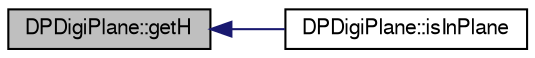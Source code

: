 digraph "DPDigiPlane::getH"
{
  bgcolor="transparent";
  edge [fontname="FreeSans",fontsize="10",labelfontname="FreeSans",labelfontsize="10"];
  node [fontname="FreeSans",fontsize="10",shape=record];
  rankdir="LR";
  Node1 [label="DPDigiPlane::getH",height=0.2,width=0.4,color="black", fillcolor="grey75", style="filled" fontcolor="black"];
  Node1 -> Node2 [dir="back",color="midnightblue",fontsize="10",style="solid",fontname="FreeSans"];
  Node2 [label="DPDigiPlane::isInPlane",height=0.2,width=0.4,color="black",URL="$db/d4a/classDPDigiPlane.html#a5482aa27a60b6964db187026b9ed5176",tooltip="see if a given position is inside the plane "];
}
